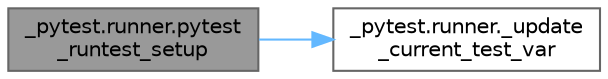 digraph "_pytest.runner.pytest_runtest_setup"
{
 // LATEX_PDF_SIZE
  bgcolor="transparent";
  edge [fontname=Helvetica,fontsize=10,labelfontname=Helvetica,labelfontsize=10];
  node [fontname=Helvetica,fontsize=10,shape=box,height=0.2,width=0.4];
  rankdir="LR";
  Node1 [id="Node000001",label="_pytest.runner.pytest\l_runtest_setup",height=0.2,width=0.4,color="gray40", fillcolor="grey60", style="filled", fontcolor="black",tooltip=" "];
  Node1 -> Node2 [id="edge1_Node000001_Node000002",color="steelblue1",style="solid",tooltip=" "];
  Node2 [id="Node000002",label="_pytest.runner._update\l_current_test_var",height=0.2,width=0.4,color="grey40", fillcolor="white", style="filled",URL="$namespace__pytest_1_1runner.html#abca781765017ddf742b467ae00d7245c",tooltip=" "];
}
